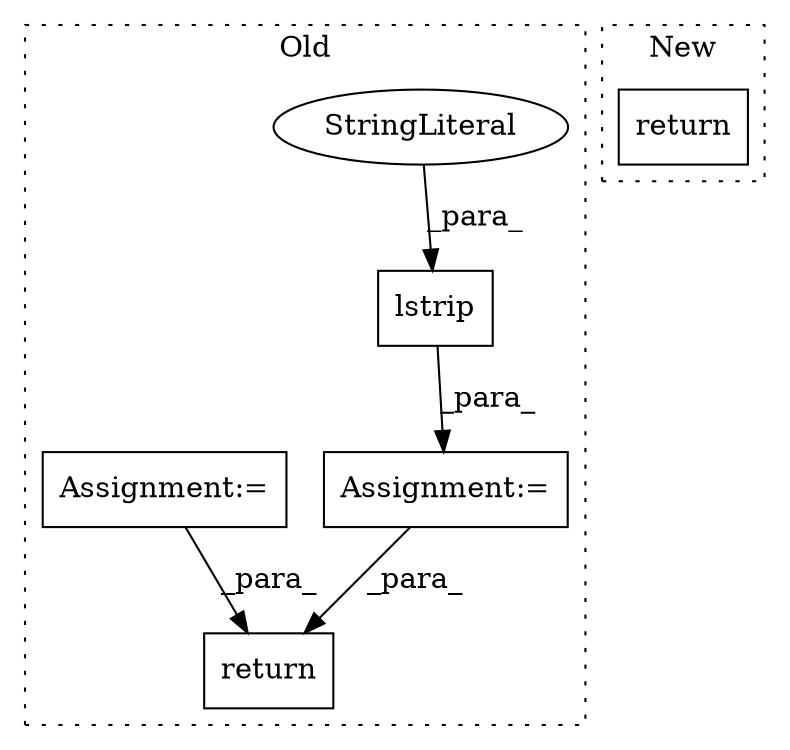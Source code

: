 digraph G {
subgraph cluster0 {
1 [label="lstrip" a="32" s="5118,5128" l="7,1" shape="box"];
3 [label="StringLiteral" a="45" s="5125" l="3" shape="ellipse"];
4 [label="Assignment:=" a="7" s="5076" l="1" shape="box"];
5 [label="return" a="41" s="5295" l="7" shape="box"];
6 [label="Assignment:=" a="7" s="5030" l="1" shape="box"];
label = "Old";
style="dotted";
}
subgraph cluster1 {
2 [label="return" a="41" s="5773" l="7" shape="box"];
label = "New";
style="dotted";
}
1 -> 4 [label="_para_"];
3 -> 1 [label="_para_"];
4 -> 5 [label="_para_"];
6 -> 5 [label="_para_"];
}